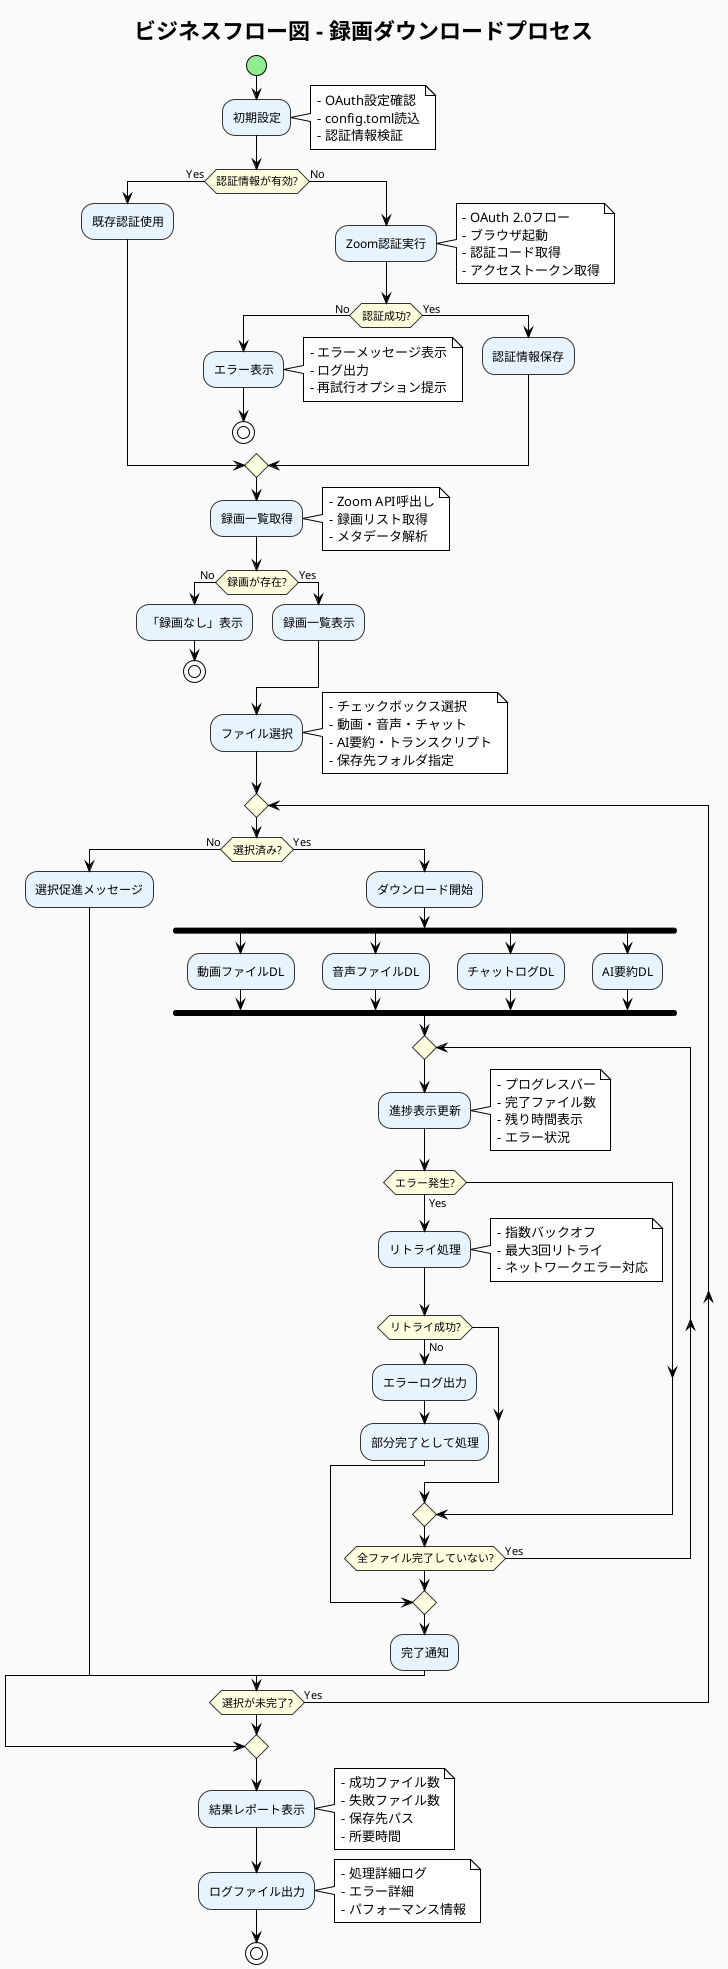 @startuml ビジネスフロー図
!theme plain

skinparam backgroundColor #FAFAFA
skinparam activityBackgroundColor #E8F4FD
skinparam activityBorderColor #333333
skinparam activityStartColor #90EE90
skinparam activityEndColor #FFB6C1
skinparam activityDiamondBackgroundColor #FFFFE0

title ビジネスフロー図 - 録画ダウンロードプロセス

start

:初期設定;
note right
  - OAuth設定確認
  - config.toml読込
  - 認証情報検証
end note

if (認証情報が有効?) then (Yes)
  :既存認証使用;
else (No)
  :Zoom認証実行;
  note right
    - OAuth 2.0フロー
    - ブラウザ起動
    - 認証コード取得
    - アクセストークン取得
  end note
  
  if (認証成功?) then (No)
    :エラー表示;
    note right
      - エラーメッセージ表示
      - ログ出力
      - 再試行オプション提示
    end note
    stop
  else (Yes)
    :認証情報保存;
  endif
endif

:録画一覧取得;
note right
  - Zoom API呼出し
  - 録画リスト取得
  - メタデータ解析
end note

if (録画が存在?) then (No)
  :「録画なし」表示;
  stop
else (Yes)
  :録画一覧表示;
endif

:ファイル選択;
note right
  - チェックボックス選択
  - 動画・音声・チャット
  - AI要約・トランスクリプト
  - 保存先フォルダ指定
end note

repeat
  if (選択済み?) then (No)
    :選択促進メッセージ;
  else (Yes)
    :ダウンロード開始;
    
    fork
      :動画ファイルDL;
    fork again
      :音声ファイルDL;
    fork again
      :チャットログDL;
    fork again
      :AI要約DL;
    end fork
    
    repeat
      :進捗表示更新;
      note right
        - プログレスバー
        - 完了ファイル数
        - 残り時間表示
        - エラー状況
      end note
      
      if (エラー発生?) then (Yes)
        :リトライ処理;
        note right
          - 指数バックオフ
          - 最大3回リトライ
          - ネットワークエラー対応
        end note
        
        if (リトライ成功?) then (No)
          :エラーログ出力;
          :部分完了として処理;
          break
        endif
      endif
    repeat while (全ファイル完了していない?) is (Yes)
    
    :完了通知;
    break
  endif
repeat while (選択が未完了?) is (Yes)

:結果レポート表示;
note right
  - 成功ファイル数
  - 失敗ファイル数
  - 保存先パス
  - 所要時間
end note

:ログファイル出力;
note right
  - 処理詳細ログ
  - エラー詳細
  - パフォーマンス情報
end note

stop

@enduml